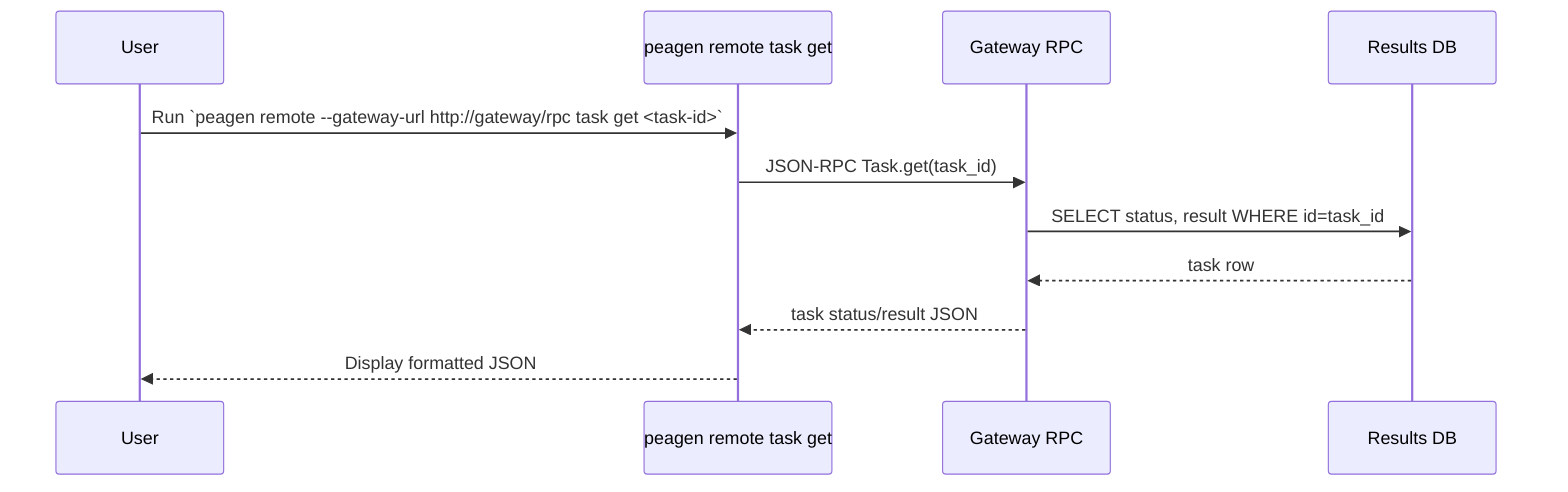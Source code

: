 sequenceDiagram
    participant User
    participant CLI as peagen remote task get
    participant GW as Gateway RPC
    participant DB as Results DB
    User ->> CLI: Run `peagen remote --gateway-url http://gateway/rpc task get <task-id>`
    CLI ->> GW: JSON-RPC Task.get(task_id)
    GW ->> DB: SELECT status, result WHERE id=task_id
    DB -->> GW: task row
    GW -->> CLI: task status/result JSON
    CLI -->> User: Display formatted JSON
